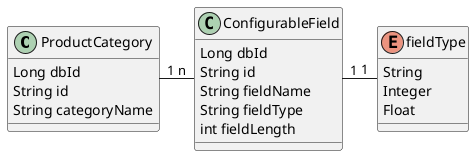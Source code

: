 @startuml

class ProductCategory {
  Long dbId
  String id
  String categoryName
}

class ConfigurableField {
  Long dbId
  String id
  String fieldName
  String fieldType
  int fieldLength
}

enum fieldType {
    String
    Integer
    Float
}

ProductCategory "1" - "n" ConfigurableField
ConfigurableField "1" - "1" fieldType

@enduml
